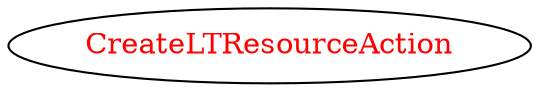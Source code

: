 digraph dependencyGraph {
 concentrate=true;
 ranksep="2.0";
 rankdir="LR"; 
 splines="ortho";
"CreateLTResourceAction" [fontcolor="red"];
}